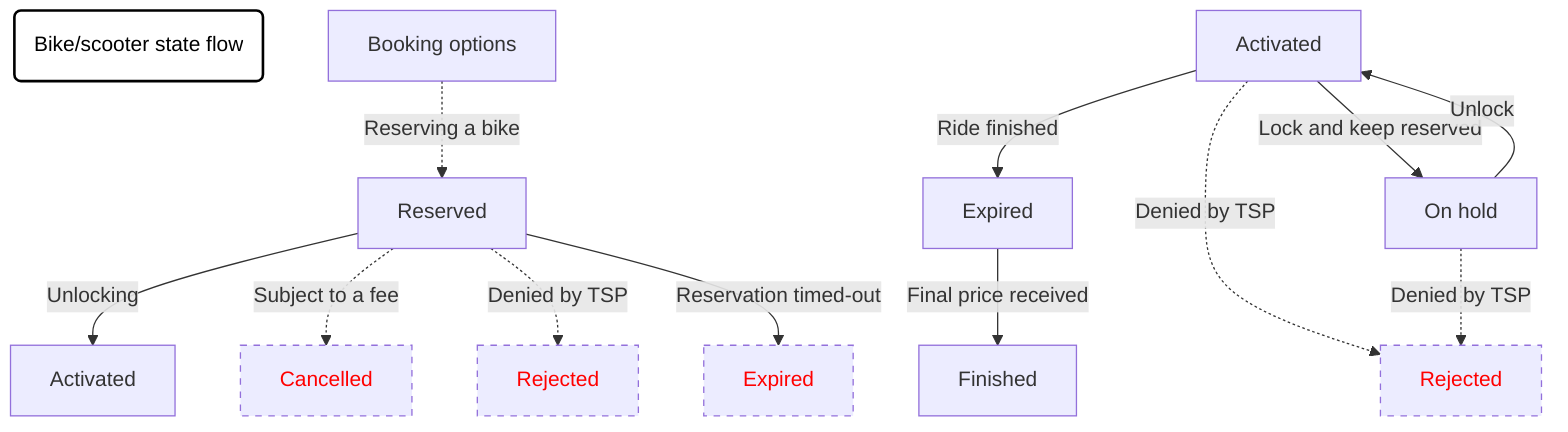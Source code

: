 graph TD
  label1(Bike/scooter state flow)
  %% MermaidJS workflow graph for Bike or E-bike TSP
  %% Use https://mermaid-js.github.io/mermaid-live-editor/ to edit
  Options[Booking options] -.->|Reserving a bike | Reserved
  Reserved -->|Unlocking| Activated2[Activated]
  Reserved -.->|Subject to a fee| Cancelled
  Reserved -.->|Denied by TSP| Rejected
  Reserved -->|Reservation timed-out| Expired2[Expired]
  Activated -->|Ride finished| Expired
  Activated -->|Lock and keep reserved| On_hold[On hold]
  Expired -->|Final price received| Finished
  On_hold[On hold] -->|Unlock| Activated
  Activated -.->|Denied by TSP| Rejected2[Rejected]
  On_hold[On hold] -.->|Denied by TSP| Rejected2[Rejected]
  style Cancelled color:red,stroke-dasharray: 5, 5
  style Rejected color:red,stroke-dasharray: 5, 5
  style Rejected2 color:red,stroke-dasharray: 5, 5
  style Expired2 color:red,stroke-dasharray: 5, 5
  style label1 stroke-width:2px,color:black,stroke:black,fill:white